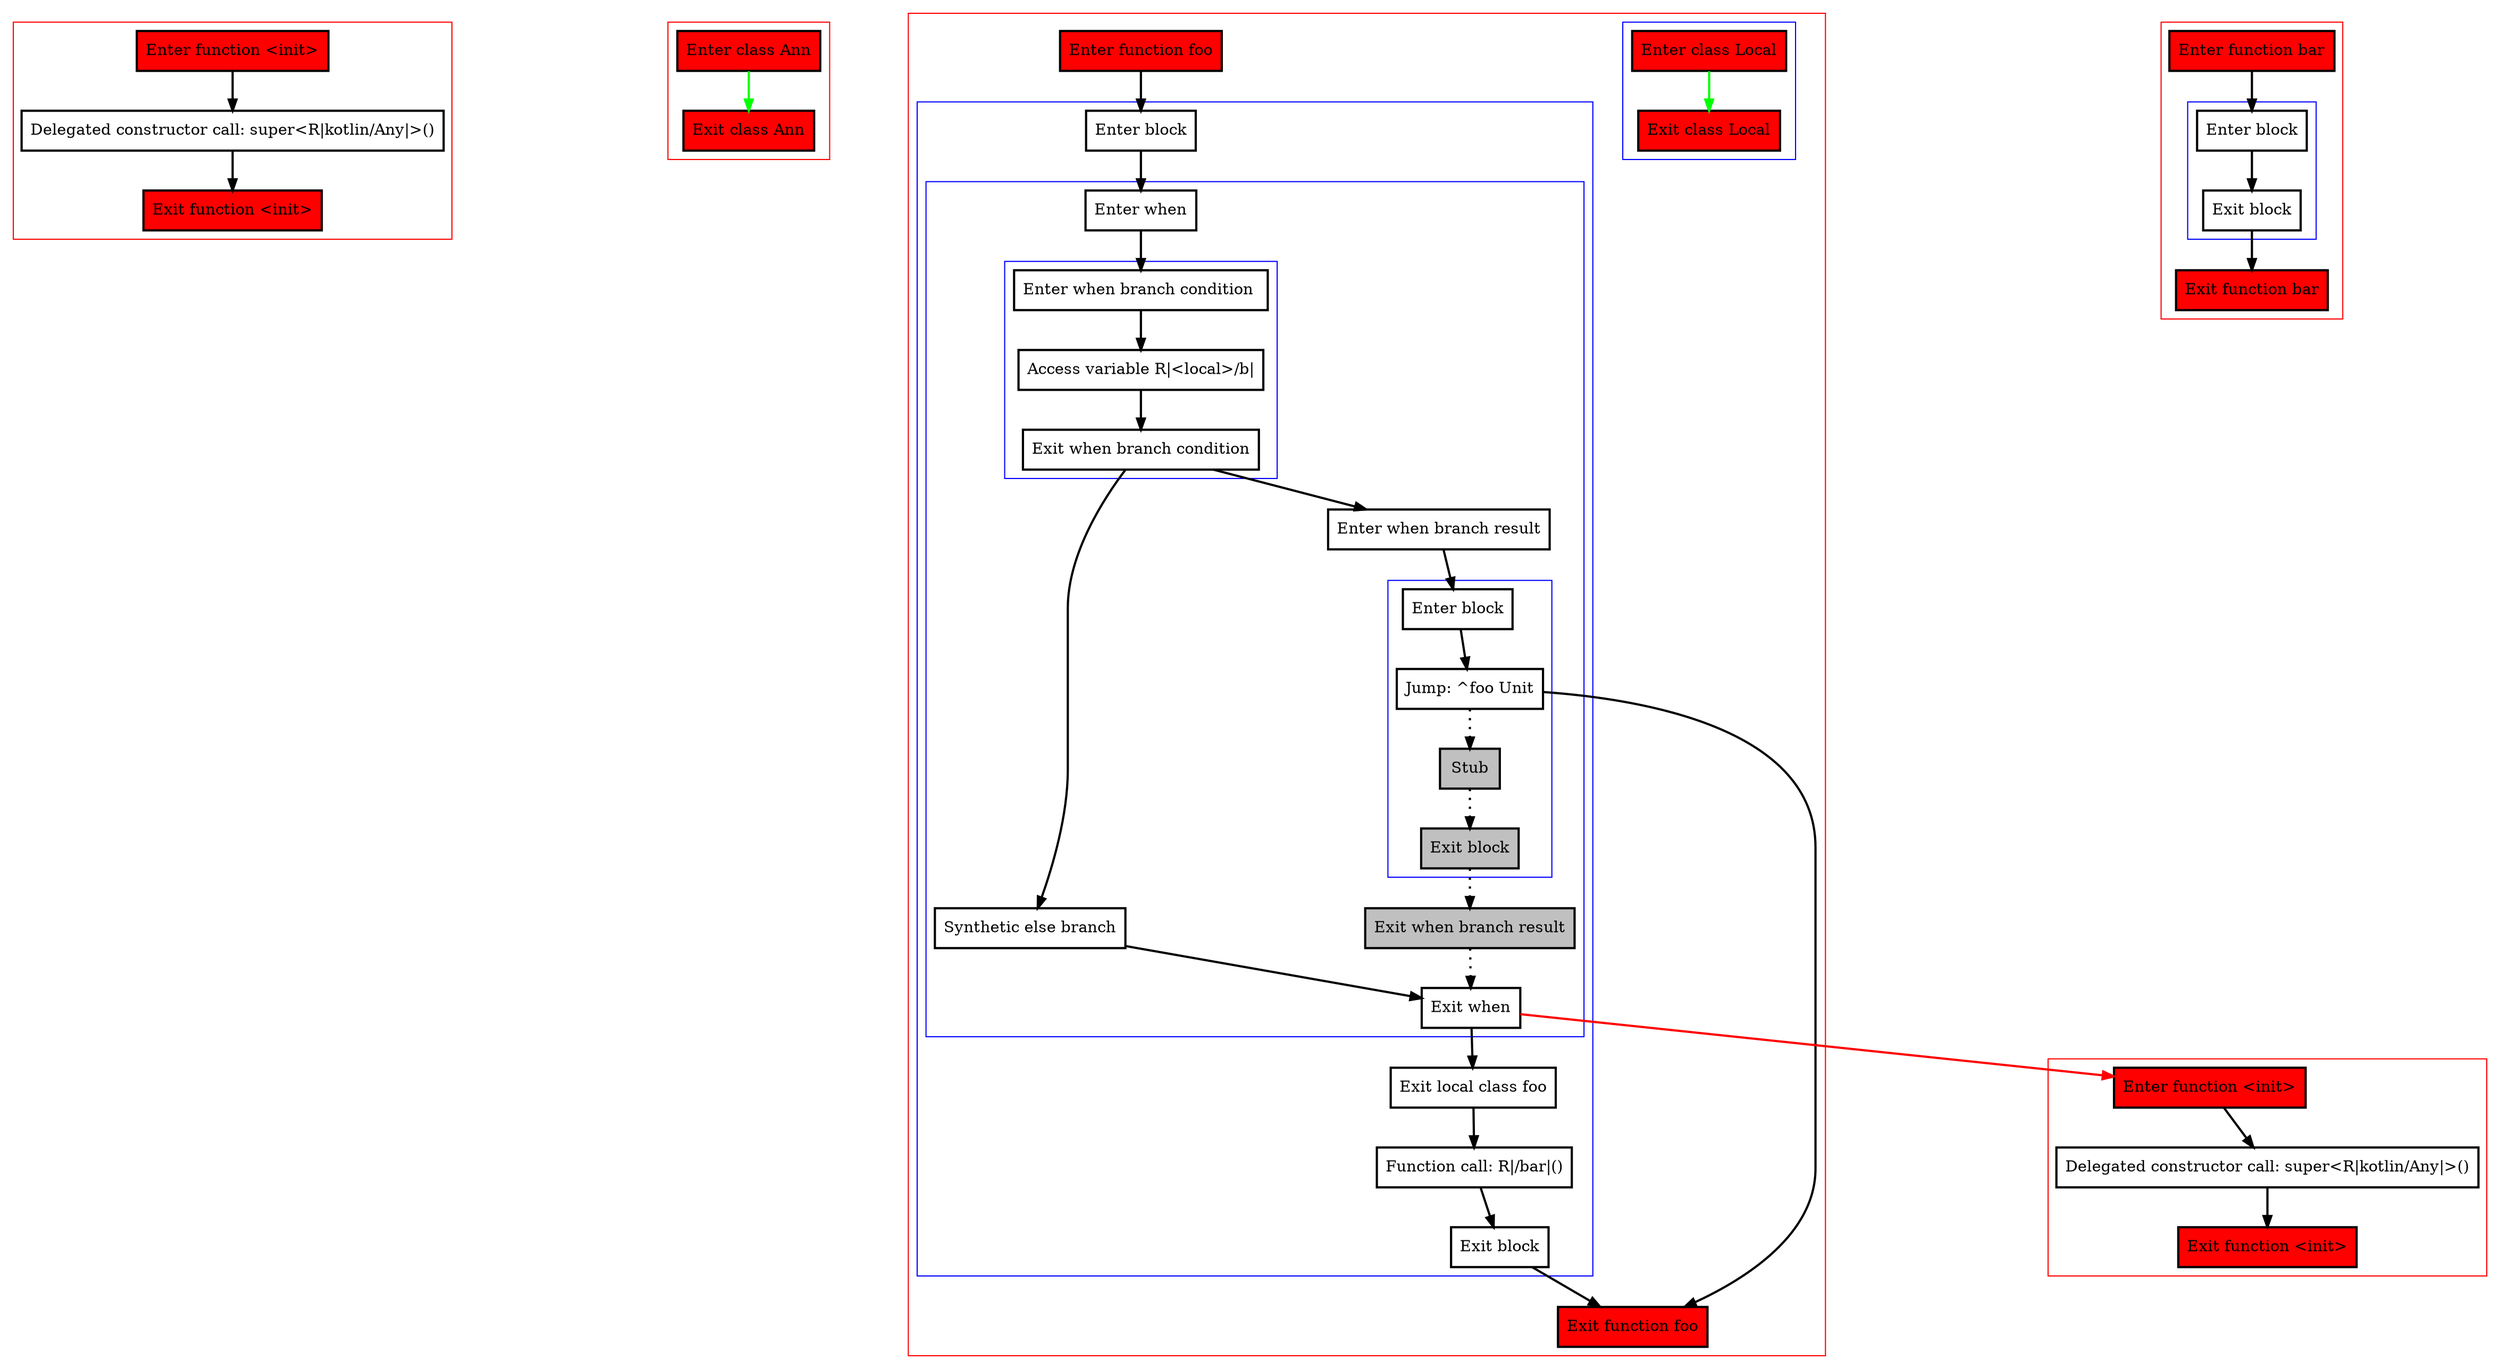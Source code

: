 digraph annotatedLocalClass_kt {
    graph [nodesep=3]
    node [shape=box penwidth=2]
    edge [penwidth=2]

    subgraph cluster_0 {
        color=red
        0 [label="Enter function <init>" style="filled" fillcolor=red];
        2 [label="Delegated constructor call: super<R|kotlin/Any|>()"];
        1 [label="Exit function <init>" style="filled" fillcolor=red];
    }
    0 -> {2};
    2 -> {1};

    subgraph cluster_1 {
        color=red
        4 [label="Enter class Ann" style="filled" fillcolor=red];
        3 [label="Exit class Ann" style="filled" fillcolor=red];
    }
    4 -> {3} [color=green];

    subgraph cluster_2 {
        color=red
        5 [label="Enter function foo" style="filled" fillcolor=red];
        subgraph cluster_3 {
            color=blue
            24 [label="Enter class Local" style="filled" fillcolor=red];
            23 [label="Exit class Local" style="filled" fillcolor=red];
        }
        subgraph cluster_4 {
            color=blue
            7 [label="Enter block"];
            subgraph cluster_5 {
                color=blue
                8 [label="Enter when"];
                subgraph cluster_6 {
                    color=blue
                    10 [label="Enter when branch condition "];
                    11 [label="Access variable R|<local>/b|"];
                    12 [label="Exit when branch condition"];
                }
                19 [label="Synthetic else branch"];
                13 [label="Enter when branch result"];
                subgraph cluster_7 {
                    color=blue
                    14 [label="Enter block"];
                    15 [label="Jump: ^foo Unit"];
                    16 [label="Stub" style="filled" fillcolor=gray];
                    17 [label="Exit block" style="filled" fillcolor=gray];
                }
                18 [label="Exit when branch result" style="filled" fillcolor=gray];
                9 [label="Exit when"];
            }
            20 [label="Exit local class foo"];
            21 [label="Function call: R|/bar|()"];
            22 [label="Exit block"];
        }
        6 [label="Exit function foo" style="filled" fillcolor=red];
    }
    5 -> {7};
    7 -> {8};
    8 -> {10};
    9 -> {20};
    9 -> {25} [color=red];
    10 -> {11};
    11 -> {12};
    12 -> {13 19};
    13 -> {14};
    14 -> {15};
    15 -> {6};
    15 -> {16} [style=dotted];
    16 -> {17} [style=dotted];
    17 -> {18} [style=dotted];
    18 -> {9} [style=dotted];
    19 -> {9};
    20 -> {21};
    21 -> {22};
    22 -> {6};
    24 -> {23} [color=green];

    subgraph cluster_8 {
        color=red
        25 [label="Enter function <init>" style="filled" fillcolor=red];
        27 [label="Delegated constructor call: super<R|kotlin/Any|>()"];
        26 [label="Exit function <init>" style="filled" fillcolor=red];
    }
    25 -> {27};
    27 -> {26};

    subgraph cluster_9 {
        color=red
        28 [label="Enter function bar" style="filled" fillcolor=red];
        subgraph cluster_10 {
            color=blue
            30 [label="Enter block"];
            31 [label="Exit block"];
        }
        29 [label="Exit function bar" style="filled" fillcolor=red];
    }
    28 -> {30};
    30 -> {31};
    31 -> {29};

}
